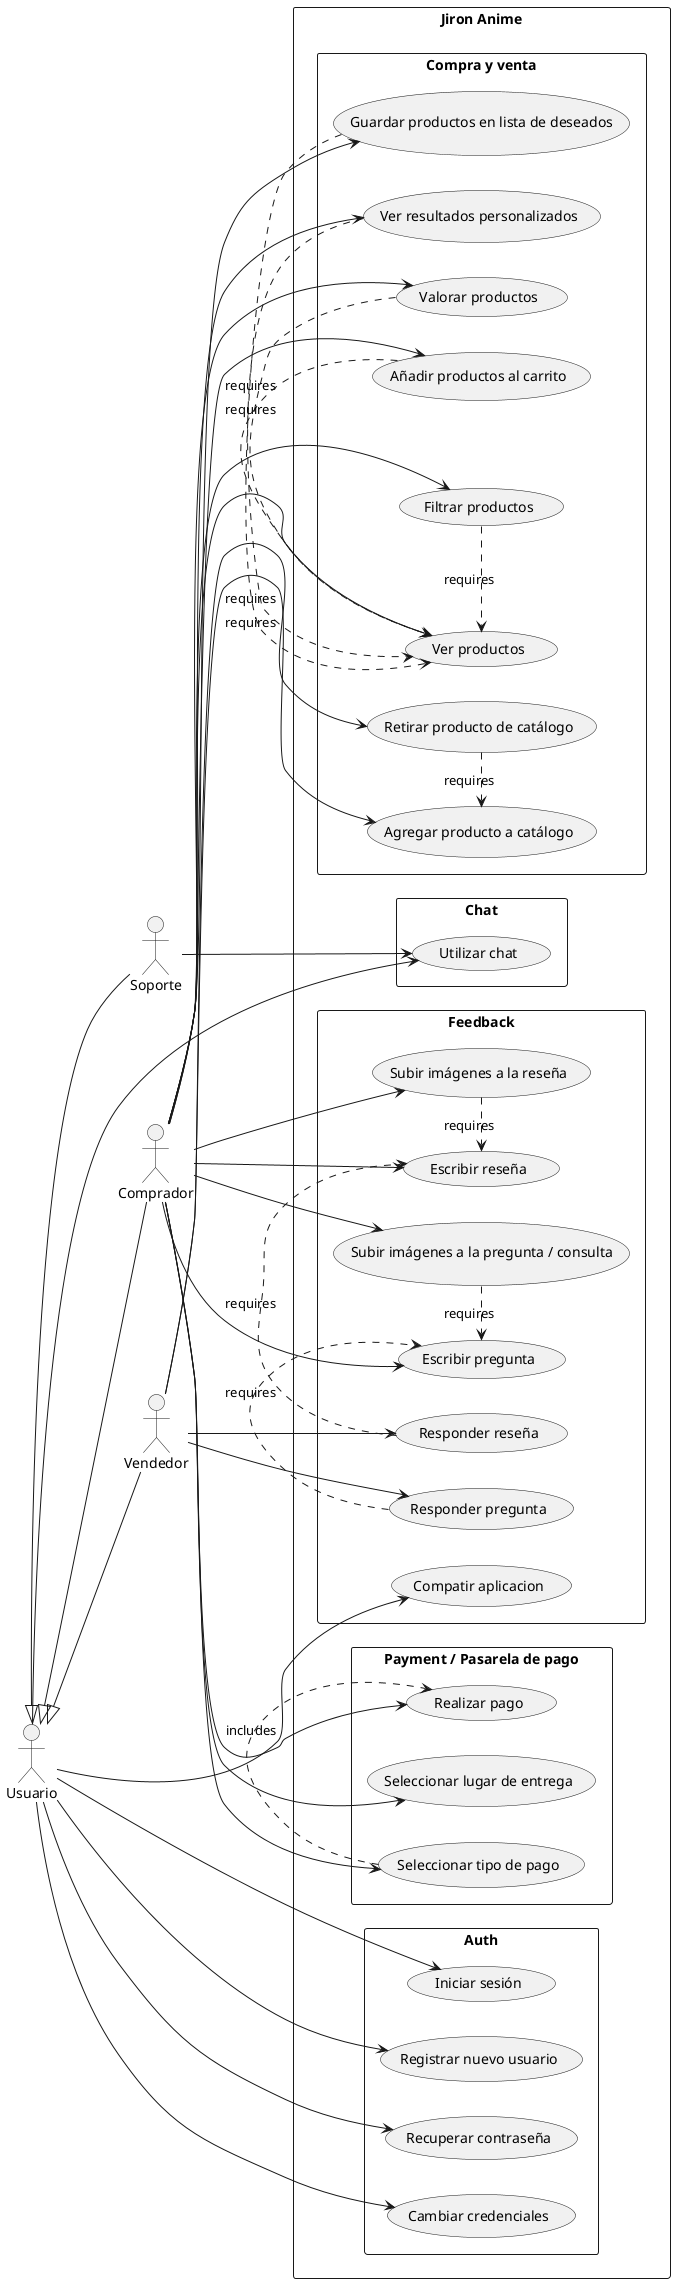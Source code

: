 @startuml jiron anime
left to right direction
skinparam packageStyle rectangle

actor Usuario
actor Soporte

Usuario <|-- Comprador
Usuario <|-- Vendedor
Usuario <|-- Soporte

rectangle "Jiron Anime" {
    rectangle "Auth" {
        usecase "Iniciar sesión" as UC101
        usecase "Registrar nuevo usuario" as UC102
        usecase "Recuperar contraseña" as UC103
        usecase "Cambiar credenciales" as UC104
        Usuario --> UC101
        Usuario --> UC102
        Usuario --> UC103
        Usuario --> UC104
    }
    rectangle "Chat" {
        usecase "Utilizar chat" as UC200
        Usuario --> UC200
        Soporte --> UC200
    }
    rectangle "Compra y venta" {
        usecase "Ver productos" as UC301
        usecase "Filtrar productos" as UC302
        usecase "Guardar productos en lista de deseados" as UC303
        usecase "Ver resultados personalizados" as UC304
        usecase "Valorar productos" as UC305
        usecase "Añadir productos al carrito" as UC306

        usecase "Agregar producto a catálogo" as UC307
        usecase "Retirar producto de catálogo" as UC308

        UC302 .> UC301 : requires
        UC303 .> UC301 : requires
        UC304 .> UC301 : requires
        UC305 .> UC301 : requires
        UC306 .> UC301 : requires
        UC308 .> UC307 : requires

        Comprador --> UC301
        Comprador --> UC302
        Comprador --> UC303
        Comprador --> UC304
        Comprador --> UC305
        Comprador --> UC306
        Vendedor --> UC307
        Vendedor --> UC308
    }
    rectangle "Feedback" {
        usecase "Escribir reseña" as UC401
        usecase "Subir imágenes a la reseña" as UC402
        usecase "Responder reseña" as UC403
        UC402 .> UC401 : requires
        UC403 .> UC401 : requires
        Comprador --> UC401
        Comprador --> UC402
        Vendedor --> UC403

        usecase "Escribir pregunta" as UC501
        usecase "Subir imágenes a la pregunta / consulta" as UC502
        usecase "Responder pregunta" as UC503
        UC502 .> UC501 : requires
        UC503 .> UC501 : requires
        Comprador --> UC501
        Comprador --> UC502
        Vendedor --> UC503

        usecase "Compatir aplicacion" as UC504
        Usuario --> UC504
    }
    rectangle "Payment / Pasarela de pago" {
        usecase "Realizar pago" as UC601
        usecase "Seleccionar tipo de pago" as UC602
        usecase "Seleccionar lugar de entrega" as UC603
        UC602 .> UC601 : includes
        Comprador --> UC601
        Comprador --> UC602
        Comprador --> UC603
    }
}


@enduml
